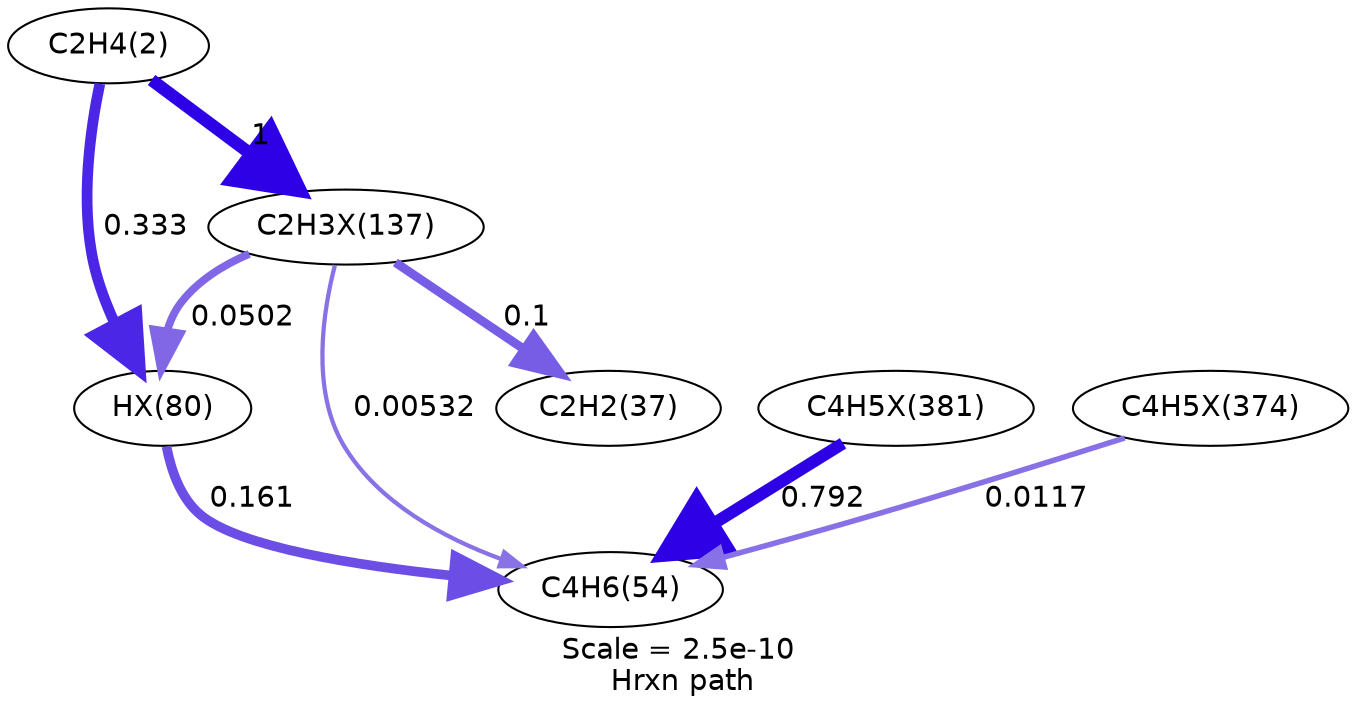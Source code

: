 digraph reaction_paths {
center=1;
s5 -> s22[fontname="Helvetica", style="setlinewidth(5.17)", arrowsize=2.59, color="0.7, 0.833, 0.9"
, label=" 0.333"];
s5 -> s23[fontname="Helvetica", style="setlinewidth(6)", arrowsize=3, color="0.7, 1.5, 0.9"
, label=" 1"];
s23 -> s22[fontname="Helvetica", style="setlinewidth(3.74)", arrowsize=1.87, color="0.7, 0.55, 0.9"
, label=" 0.0502"];
s22 -> s15[fontname="Helvetica", style="setlinewidth(4.62)", arrowsize=2.31, color="0.7, 0.661, 0.9"
, label=" 0.161"];
s23 -> s14[fontname="Helvetica", style="setlinewidth(4.26)", arrowsize=2.13, color="0.7, 0.6, 0.9"
, label=" 0.1"];
s23 -> s15[fontname="Helvetica", style="setlinewidth(2.05)", arrowsize=1.02, color="0.7, 0.505, 0.9"
, label=" 0.00532"];
s29 -> s15[fontname="Helvetica", style="setlinewidth(5.82)", arrowsize=2.91, color="0.7, 1.29, 0.9"
, label=" 0.792"];
s28 -> s15[fontname="Helvetica", style="setlinewidth(2.64)", arrowsize=1.32, color="0.7, 0.512, 0.9"
, label=" 0.0117"];
s5 [ fontname="Helvetica", label="C2H4(2)"];
s14 [ fontname="Helvetica", label="C2H2(37)"];
s15 [ fontname="Helvetica", label="C4H6(54)"];
s22 [ fontname="Helvetica", label="HX(80)"];
s23 [ fontname="Helvetica", label="C2H3X(137)"];
s28 [ fontname="Helvetica", label="C4H5X(374)"];
s29 [ fontname="Helvetica", label="C4H5X(381)"];
 label = "Scale = 2.5e-10\l Hrxn path";
 fontname = "Helvetica";
}
